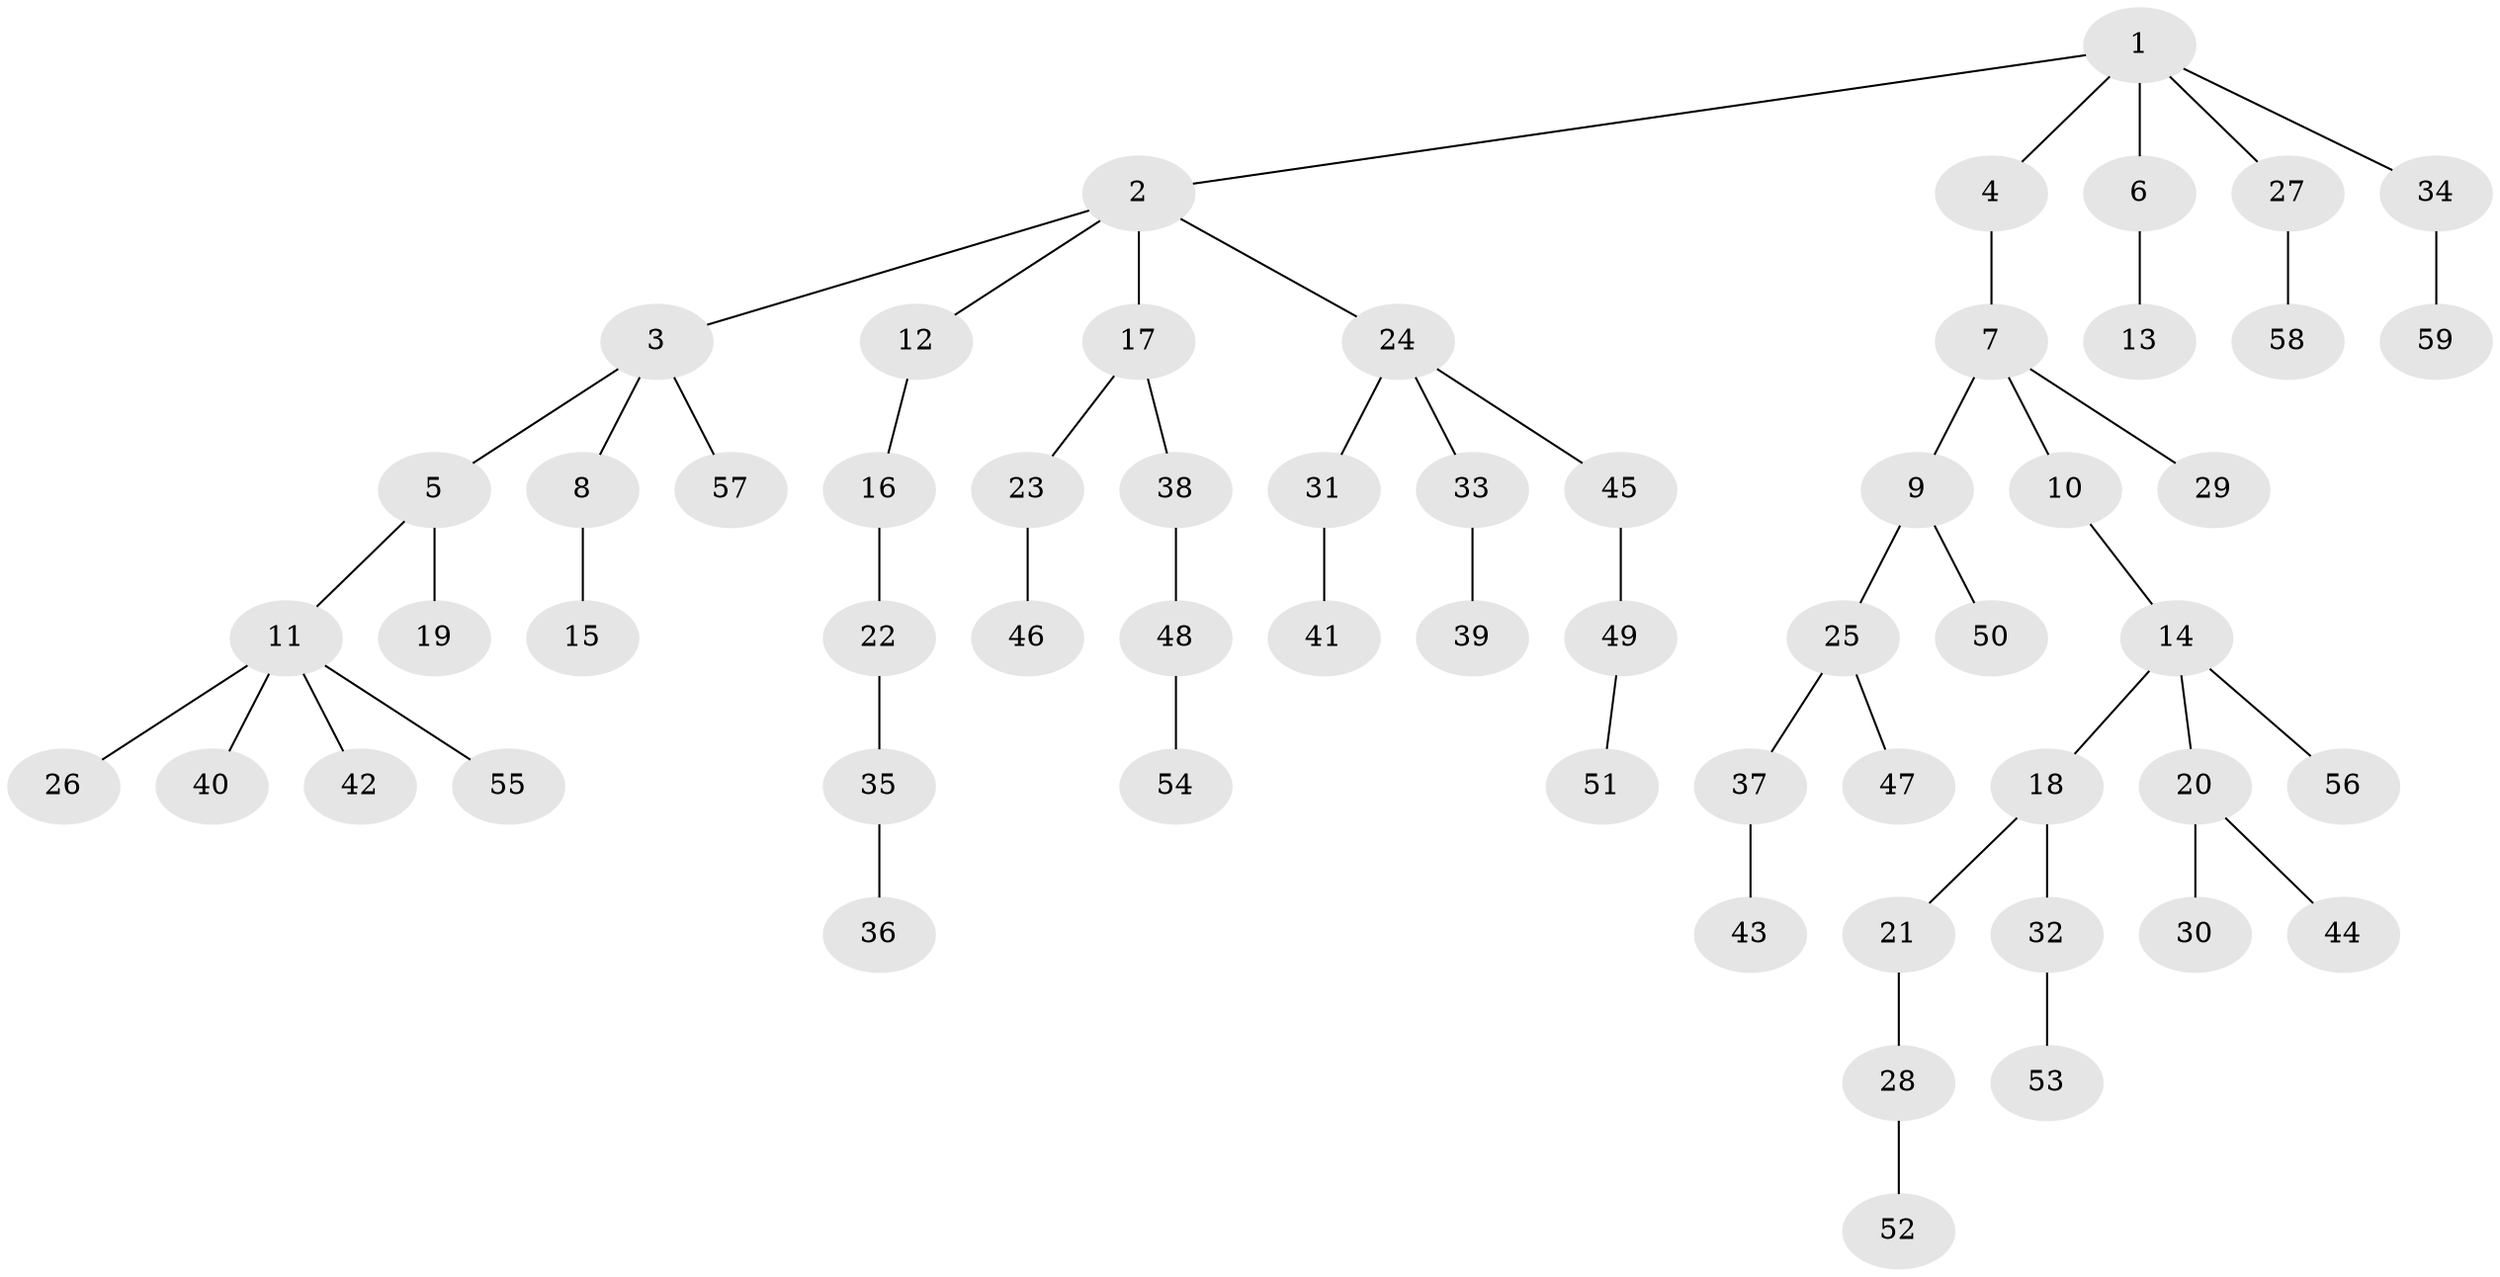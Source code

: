 // coarse degree distribution, {5: 0.047619047619047616, 2: 0.38095238095238093, 1: 0.40476190476190477, 3: 0.11904761904761904, 4: 0.047619047619047616}
// Generated by graph-tools (version 1.1) at 2025/37/03/04/25 23:37:26]
// undirected, 59 vertices, 58 edges
graph export_dot {
  node [color=gray90,style=filled];
  1;
  2;
  3;
  4;
  5;
  6;
  7;
  8;
  9;
  10;
  11;
  12;
  13;
  14;
  15;
  16;
  17;
  18;
  19;
  20;
  21;
  22;
  23;
  24;
  25;
  26;
  27;
  28;
  29;
  30;
  31;
  32;
  33;
  34;
  35;
  36;
  37;
  38;
  39;
  40;
  41;
  42;
  43;
  44;
  45;
  46;
  47;
  48;
  49;
  50;
  51;
  52;
  53;
  54;
  55;
  56;
  57;
  58;
  59;
  1 -- 2;
  1 -- 4;
  1 -- 6;
  1 -- 27;
  1 -- 34;
  2 -- 3;
  2 -- 12;
  2 -- 17;
  2 -- 24;
  3 -- 5;
  3 -- 8;
  3 -- 57;
  4 -- 7;
  5 -- 11;
  5 -- 19;
  6 -- 13;
  7 -- 9;
  7 -- 10;
  7 -- 29;
  8 -- 15;
  9 -- 25;
  9 -- 50;
  10 -- 14;
  11 -- 26;
  11 -- 40;
  11 -- 42;
  11 -- 55;
  12 -- 16;
  14 -- 18;
  14 -- 20;
  14 -- 56;
  16 -- 22;
  17 -- 23;
  17 -- 38;
  18 -- 21;
  18 -- 32;
  20 -- 30;
  20 -- 44;
  21 -- 28;
  22 -- 35;
  23 -- 46;
  24 -- 31;
  24 -- 33;
  24 -- 45;
  25 -- 37;
  25 -- 47;
  27 -- 58;
  28 -- 52;
  31 -- 41;
  32 -- 53;
  33 -- 39;
  34 -- 59;
  35 -- 36;
  37 -- 43;
  38 -- 48;
  45 -- 49;
  48 -- 54;
  49 -- 51;
}
